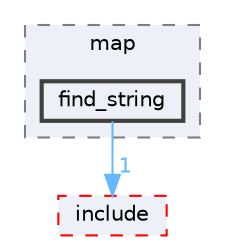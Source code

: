 digraph "external/libcds/test/stress/map/find_string"
{
 // LATEX_PDF_SIZE
  bgcolor="transparent";
  edge [fontname=Helvetica,fontsize=10,labelfontname=Helvetica,labelfontsize=10];
  node [fontname=Helvetica,fontsize=10,shape=box,height=0.2,width=0.4];
  compound=true
  subgraph clusterdir_bbbed77a44dcb5e01806f53631a2b293 {
    graph [ bgcolor="#edf0f7", pencolor="grey50", label="map", fontname=Helvetica,fontsize=10 style="filled,dashed", URL="dir_bbbed77a44dcb5e01806f53631a2b293.html",tooltip=""]
  dir_ddb59011a7486b240d77c9db1ebe5a17 [label="find_string", fillcolor="#edf0f7", color="grey25", style="filled,bold", URL="dir_ddb59011a7486b240d77c9db1ebe5a17.html",tooltip=""];
  }
  dir_e8e86015120c09f6a7f42026ab4ce0a2 [label="include", fillcolor="#edf0f7", color="red", style="filled,dashed", URL="dir_e8e86015120c09f6a7f42026ab4ce0a2.html",tooltip=""];
  dir_ddb59011a7486b240d77c9db1ebe5a17->dir_e8e86015120c09f6a7f42026ab4ce0a2 [headlabel="1", labeldistance=1.5 headhref="dir_000316_000382.html" href="dir_000316_000382.html" color="steelblue1" fontcolor="steelblue1"];
}
